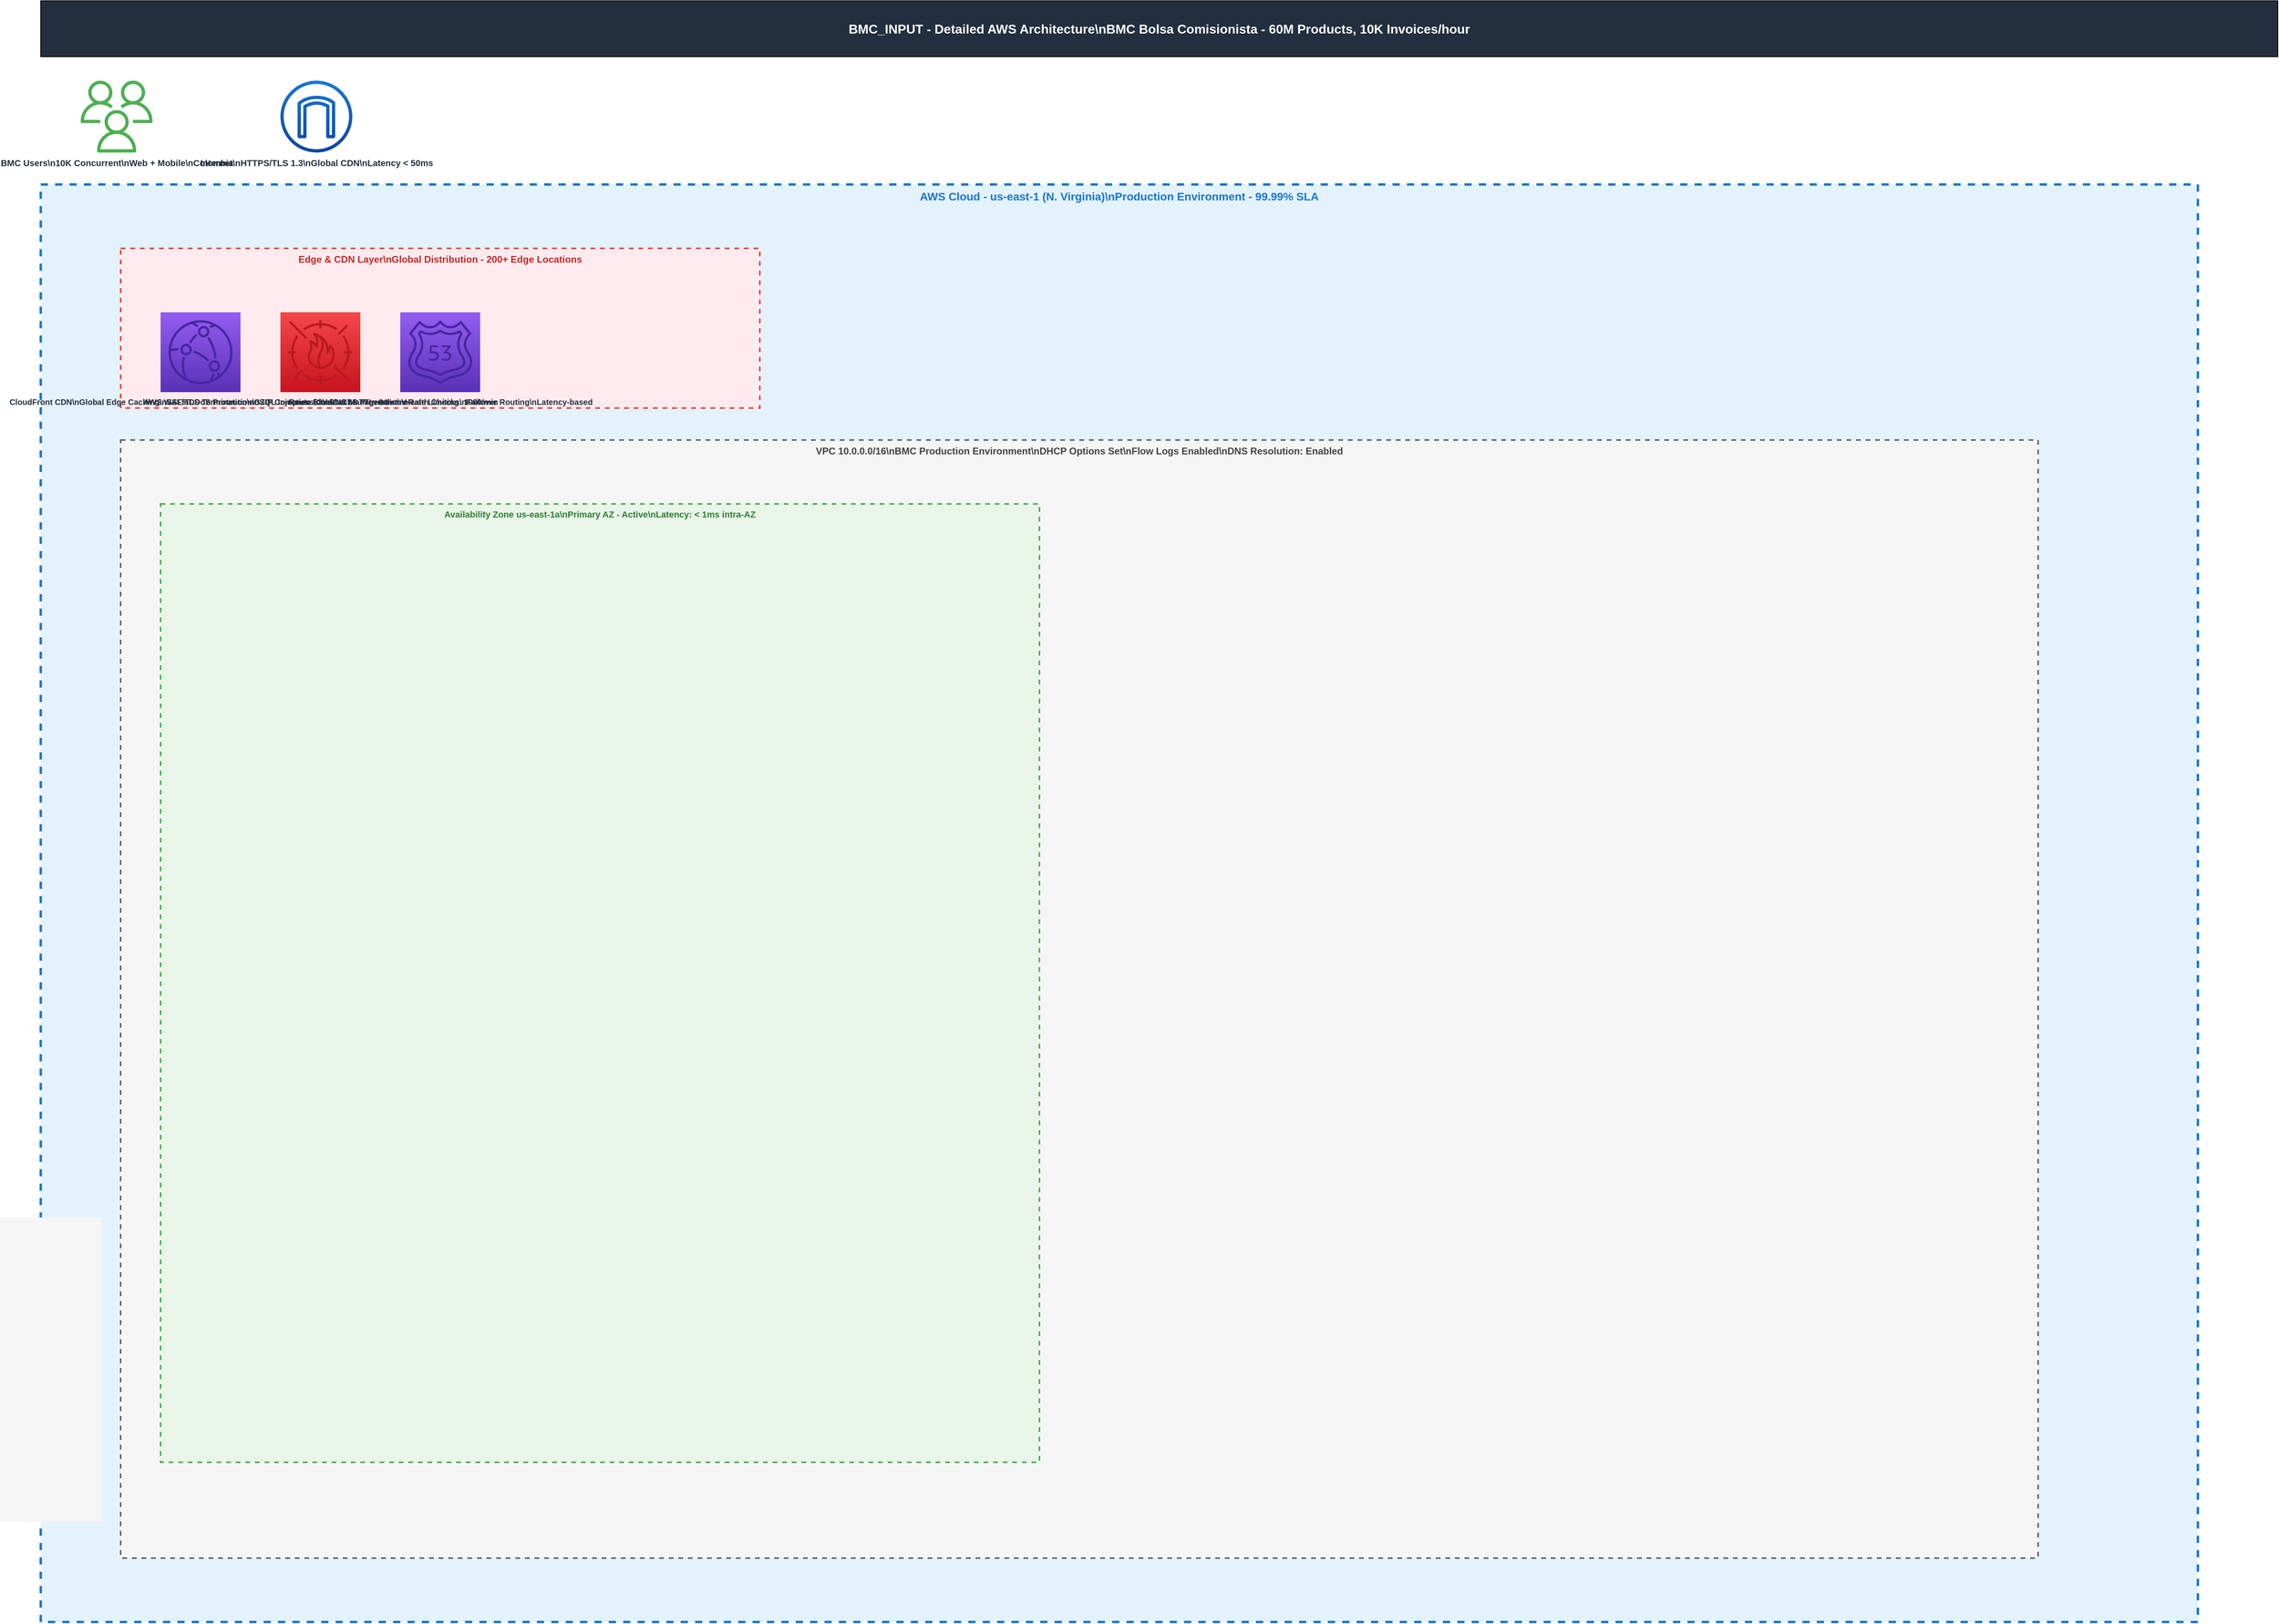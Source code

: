 <?xml version="1.0" encoding="utf-8"?>
<mxfile>
  <diagram name="BMC Detailed Architecture" id="detailed">
    <mxGraphModel dx="3200" dy="2400" grid="1" gridSize="10">
      <root>
        <mxCell id="0" />
  
        <mxCell id="1" parent="0" />
  
        <mxCell id="2" value="BMC_INPUT - Detailed AWS Architecture\nBMC Bolsa Comisionista - 60M Products, 10K Invoices/hour" style="rounded=0;whiteSpace=wrap;html=1;fillColor=#232F3E;fontColor=#FFFFFF;fontSize=16;fontStyle=1;" vertex="1" parent="1">
    <mxGeometry x="50" y="20" width="2800" height="70" as="geometry" />
  </mxCell>
  
        <mxCell id="3" value="BMC Users\n10K Concurrent\nWeb + Mobile\nColombia" style="sketch=0;outlineConnect=0;fontColor=#232F3E;gradientColor=none;fillColor=#4CAF50;strokeColor=#2E7D32;dashed=0;verticalLabelPosition=bottom;verticalAlign=top;align=center;html=1;fontSize=11;fontStyle=1;aspect=fixed;pointerEvents=1;shape=mxgraph.aws4.users;" vertex="1" parent="1">
    <mxGeometry x="100" y="120" width="90" height="90" as="geometry" />
  </mxCell>
  
        <mxCell id="4" value="Internet\nHTTPS/TLS 1.3\nGlobal CDN\nLatency &lt; 50ms" style="sketch=0;outlineConnect=0;fontColor=#232F3E;gradientColor=#1976D2;gradientDirection=north;fillColor=#0D47A1;strokeColor=#0277BD;dashed=0;verticalLabelPosition=bottom;verticalAlign=top;align=center;html=1;fontSize=11;fontStyle=1;aspect=fixed;pointerEvents=1;shape=mxgraph.aws4.internet_gateway;" vertex="1" parent="1">
    <mxGeometry x="350" y="120" width="90" height="90" as="geometry" />
  </mxCell>
  
        <mxCell id="5" value="AWS Cloud - us-east-1 (N. Virginia)\nProduction Environment - 99.99% SLA" style="fillColor=#E3F2FD;strokeColor=#1976D2;strokeWidth=3;dashed=1;verticalAlign=top;fontStyle=1;fontColor=#1976D2;whiteSpace=wrap;html=1;fontSize=14;" vertex="1" parent="1">
    <mxGeometry x="50" y="250" width="2700" height="1800" as="geometry" />
  </mxCell>
  
        <mxCell id="6" value="Edge &amp; CDN Layer\nGlobal Distribution - 200+ Edge Locations" style="fillColor=#FFEBEE;strokeColor=#F44336;strokeWidth=2;dashed=1;verticalAlign=top;fontStyle=1;fontColor=#C62828;whiteSpace=wrap;html=1;fontSize=12;" vertex="1" parent="5">
    <mxGeometry x="100" y="80" width="800" height="200" as="geometry" />
  </mxCell>
  
        <mxCell id="7" value="CloudFront CDN\nGlobal Edge Caching\nSSL/TLS Termination\nGZIP Compression\nCache TTL: 24h" style="sketch=0;points=[[0,0,0],[0.25,0,0],[0.5,0,0],[0.75,0,0],[1,0,0],[0,1,0],[0.25,1,0],[0.5,1,0],[0.75,1,0],[1,1,0],[0,0.25,0],[0,0.5,0],[0,0.75,0],[1,0.25,0],[1,0.5,0],[1,0.75,0]];outlineConnect=0;fontColor=#232F3E;gradientColor=#945DF2;gradientDirection=north;fillColor=#5A30B5;strokeColor=#4527A0;strokeWidth=2;dashed=0;verticalLabelPosition=bottom;verticalAlign=top;align=center;html=1;fontSize=10;fontStyle=1;aspect=fixed;shape=mxgraph.aws4.resourceIcon;resIcon=mxgraph.aws4.cloudfront;" vertex="1" parent="6">
    <mxGeometry x="50" y="80" width="100" height="100" as="geometry" />
  </mxCell>
  
        <mxCell id="8" value="AWS WAF\nDDoS Protection\nSQL Injection Block\nXSS Prevention\nRate Limiting: 1000/min" style="sketch=0;points=[[0,0,0],[0.25,0,0],[0.5,0,0],[0.75,0,0],[1,0,0],[0,1,0],[0.25,1,0],[0.5,1,0],[0.75,1,0],[1,1,0],[0,0.25,0],[0,0.5,0],[0,0.75,0],[1,0.25,0],[1,0.5,0],[1,0.75,0]];outlineConnect=0;fontColor=#232F3E;gradientColor=#F54749;gradientDirection=north;fillColor=#C7131F;strokeColor=#B71C1C;strokeWidth=2;dashed=0;verticalLabelPosition=bottom;verticalAlign=top;align=center;html=1;fontSize=10;fontStyle=1;aspect=fixed;shape=mxgraph.aws4.resourceIcon;resIcon=mxgraph.aws4.waf;" vertex="1" parent="6">
    <mxGeometry x="200" y="80" width="100" height="100" as="geometry" />
  </mxCell>
  
        <mxCell id="9" value="Route 53\nDNS Management\nHealth Checks\nFailover Routing\nLatency-based" style="sketch=0;points=[[0,0,0],[0.25,0,0],[0.5,0,0],[0.75,0,0],[1,0,0],[0,1,0],[0.25,1,0],[0.5,1,0],[0.75,1,0],[1,1,0],[0,0.25,0],[0,0.5,0],[0,0.75,0],[1,0.25,0],[1,0.5,0],[1,0.75,0]];outlineConnect=0;fontColor=#232F3E;gradientColor=#945DF2;gradientDirection=north;fillColor=#5A30B5;strokeColor=#4527A0;strokeWidth=2;dashed=0;verticalLabelPosition=bottom;verticalAlign=top;align=center;html=1;fontSize=10;fontStyle=1;aspect=fixed;shape=mxgraph.aws4.resourceIcon;resIcon=mxgraph.aws4.route_53;" vertex="1" parent="6">
    <mxGeometry x="350" y="80" width="100" height="100" as="geometry" />
  </mxCell>
  
        <mxCell id="10" value="VPC 10.0.0.0/16\nBMC Production Environment\nDHCP Options Set\nFlow Logs Enabled\nDNS Resolution: Enabled" style="fillColor=#F5F5F5;strokeColor=#666666;strokeWidth=2;dashed=1;verticalAlign=top;fontStyle=1;fontColor=#424242;whiteSpace=wrap;html=1;fontSize=12;" vertex="1" parent="5">
    <mxGeometry x="100" y="320" width="2400" height="1400" as="geometry" />
  </mxCell>
  
        <mxCell id="11" value="Availability Zone us-east-1a\nPrimary AZ - Active\nLatency: &lt; 1ms intra-AZ" style="fillColor=#E8F5E8;strokeColor=#4CAF50;strokeWidth=2;dashed=1;verticalAlign=top;fontStyle=1;fontColor=#2E7D32;whiteSpace=wrap;html=1;fontSize=11;" vertex="1" parent="10">
    <mxGeometry x="50" y="80" width="1100" height="1200" as="geometry" />
  </mxCell>

      </root>
    </mxGraphModel>
  </diagram>
</mxfile>
